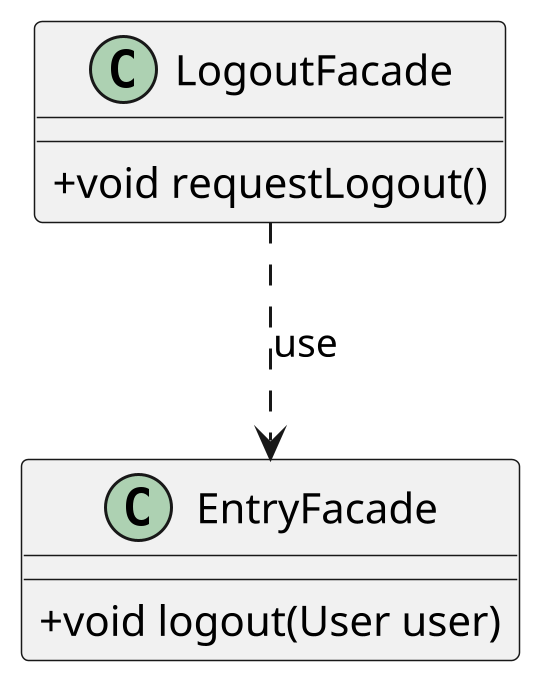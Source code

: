 @startuml logout

scale 3
skinparam DefaultFontName B Nazanin
skinparam classAttributeIconSize 0

class LogoutFacade {
    +void requestLogout()
}

class EntryFacade {
    +void logout(User user)
}

LogoutFacade ..> EntryFacade :use

@enduml
